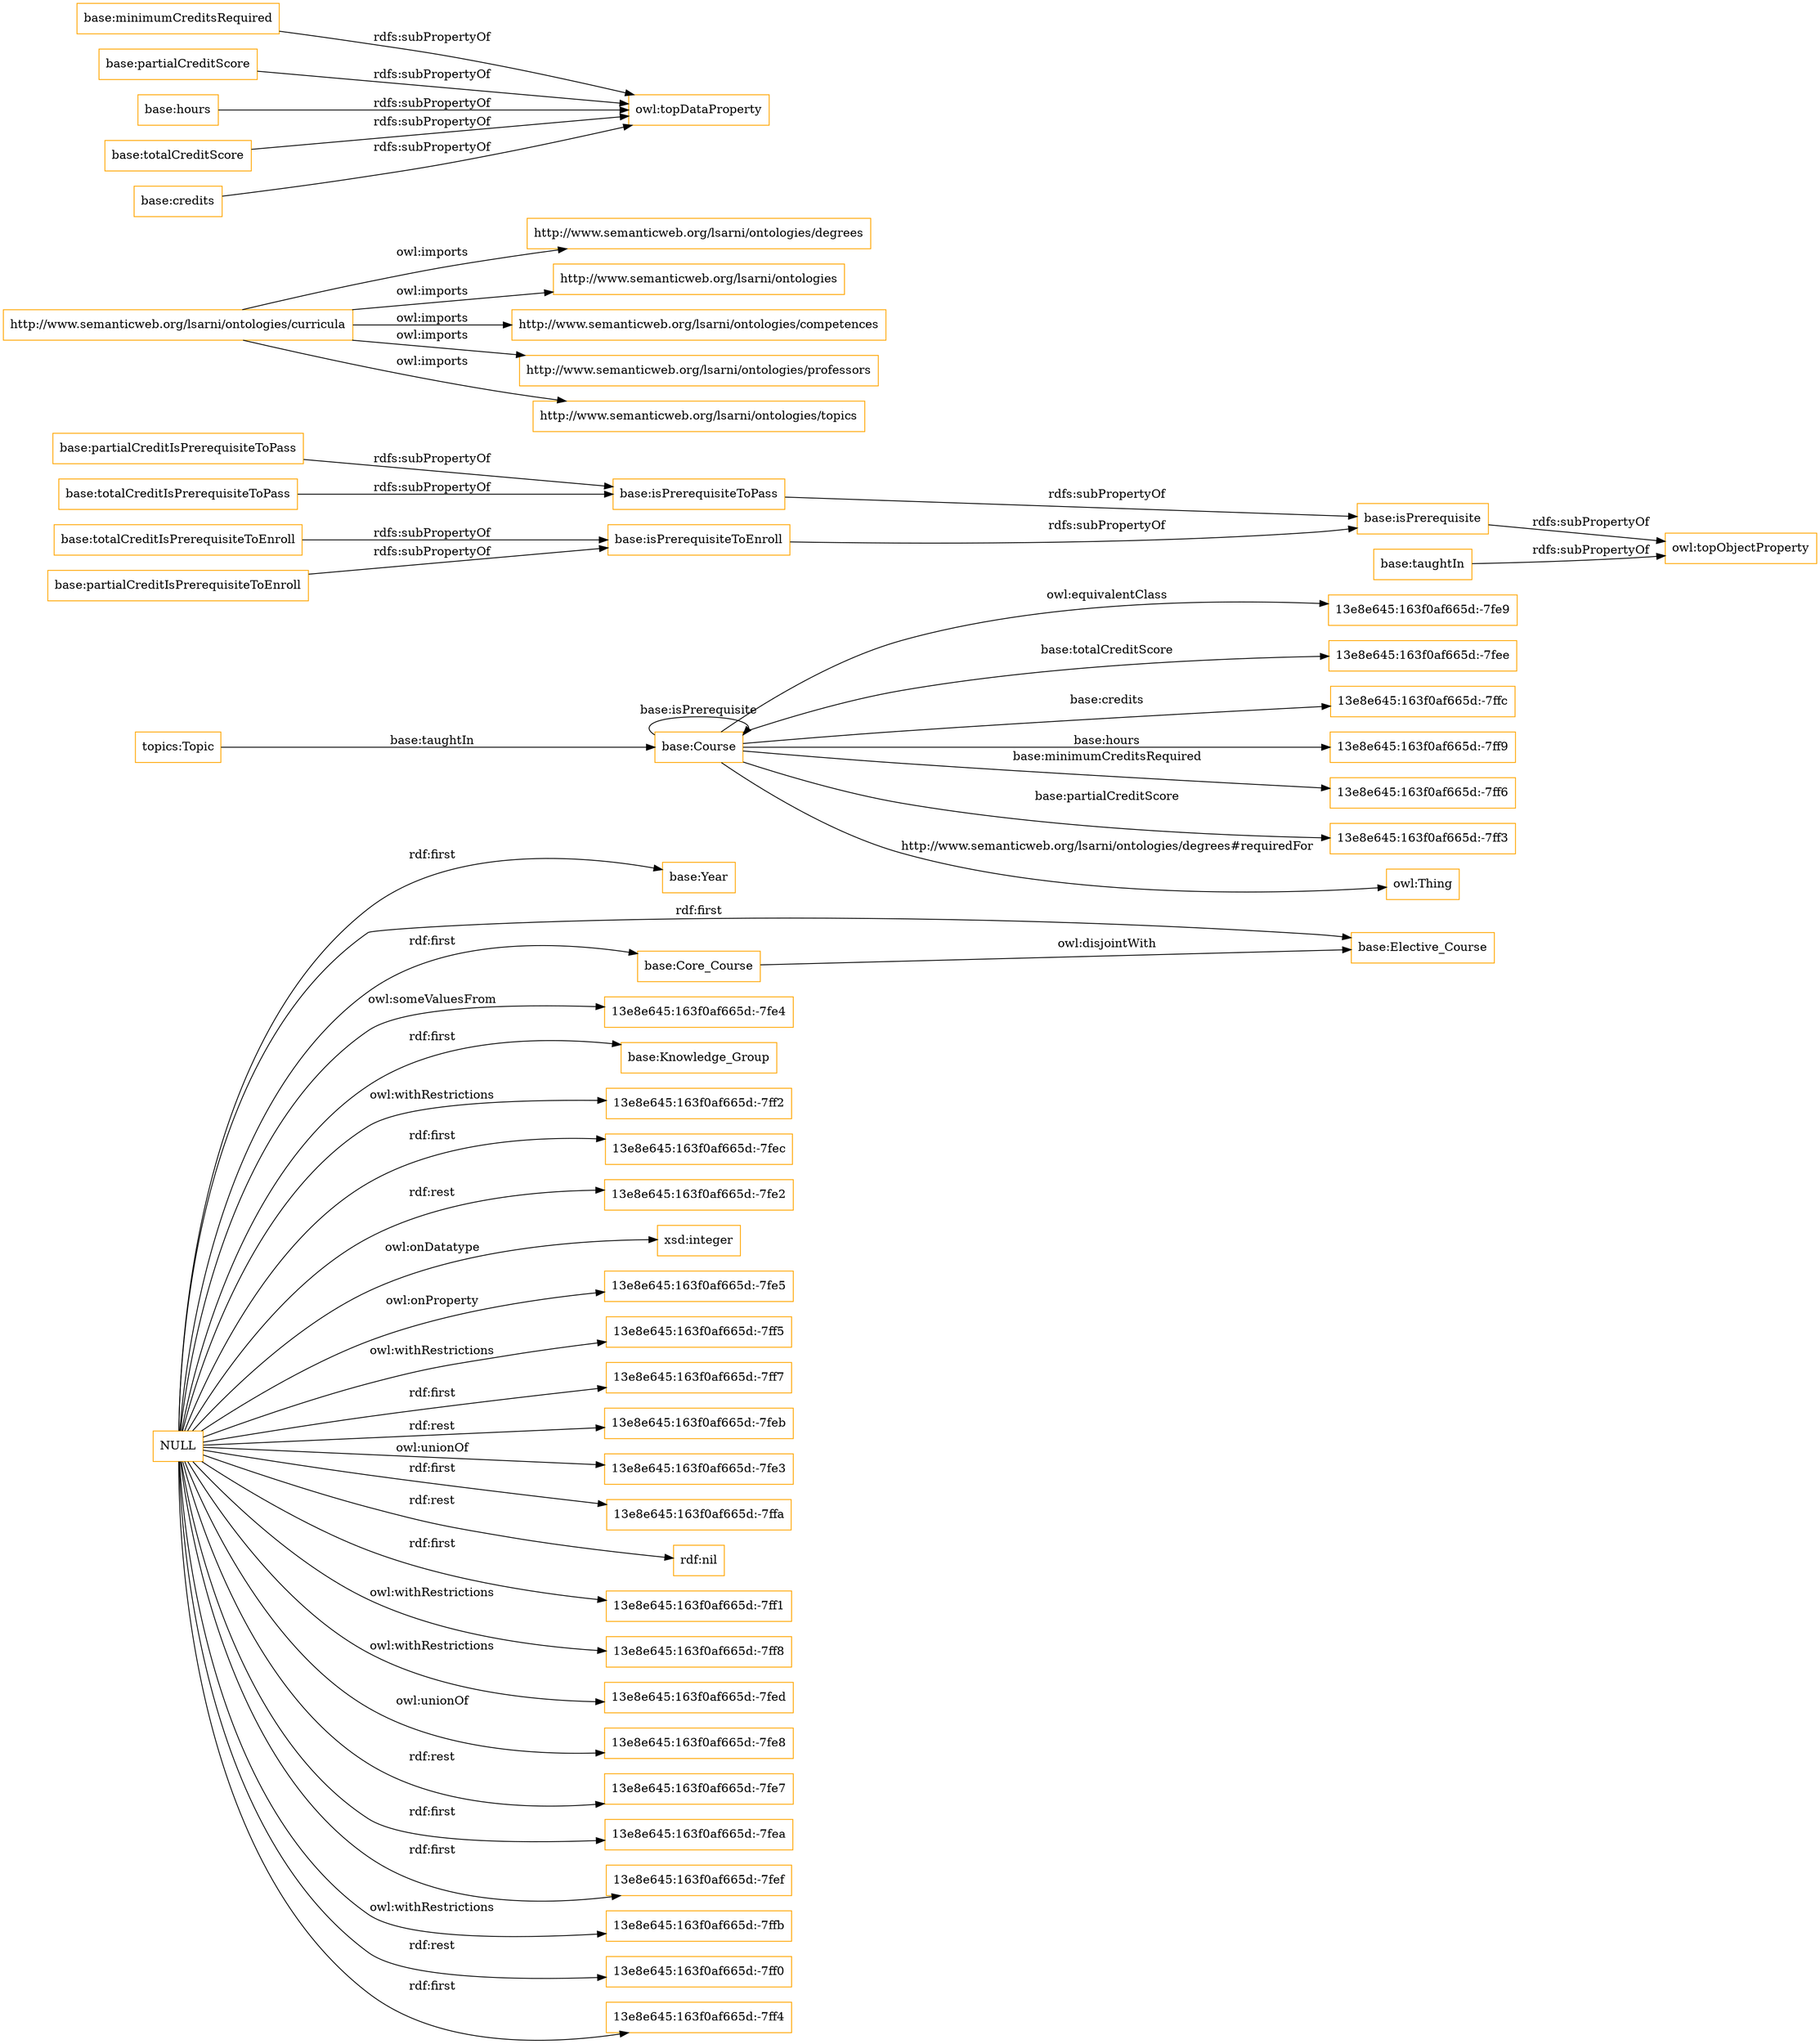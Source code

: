 digraph ar2dtool_diagram { 
rankdir=LR;
size="1501"
node [shape = rectangle, color="orange"]; "base:Year" "base:Elective_Course" "base:Core_Course" "base:Course" "13e8e645:163f0af665d:-7fe4" "13e8e645:163f0af665d:-7fe9" "base:Knowledge_Group" ; /*classes style*/
	"NULL" -> "base:Knowledge_Group" [ label = "rdf:first" ];
	"NULL" -> "13e8e645:163f0af665d:-7ff2" [ label = "owl:withRestrictions" ];
	"NULL" -> "13e8e645:163f0af665d:-7fec" [ label = "rdf:first" ];
	"NULL" -> "13e8e645:163f0af665d:-7fe2" [ label = "rdf:rest" ];
	"NULL" -> "base:Core_Course" [ label = "rdf:first" ];
	"NULL" -> "xsd:integer" [ label = "owl:onDatatype" ];
	"NULL" -> "13e8e645:163f0af665d:-7fe5" [ label = "owl:onProperty" ];
	"NULL" -> "13e8e645:163f0af665d:-7ff5" [ label = "owl:withRestrictions" ];
	"NULL" -> "13e8e645:163f0af665d:-7ff7" [ label = "rdf:first" ];
	"NULL" -> "13e8e645:163f0af665d:-7feb" [ label = "rdf:rest" ];
	"NULL" -> "13e8e645:163f0af665d:-7fe4" [ label = "owl:someValuesFrom" ];
	"NULL" -> "13e8e645:163f0af665d:-7fe3" [ label = "owl:unionOf" ];
	"NULL" -> "13e8e645:163f0af665d:-7ffa" [ label = "rdf:first" ];
	"NULL" -> "rdf:nil" [ label = "rdf:rest" ];
	"NULL" -> "base:Elective_Course" [ label = "rdf:first" ];
	"NULL" -> "base:Year" [ label = "rdf:first" ];
	"NULL" -> "13e8e645:163f0af665d:-7ff1" [ label = "rdf:first" ];
	"NULL" -> "13e8e645:163f0af665d:-7ff8" [ label = "owl:withRestrictions" ];
	"NULL" -> "13e8e645:163f0af665d:-7fed" [ label = "owl:withRestrictions" ];
	"NULL" -> "13e8e645:163f0af665d:-7fe8" [ label = "owl:unionOf" ];
	"NULL" -> "13e8e645:163f0af665d:-7fe7" [ label = "rdf:rest" ];
	"NULL" -> "13e8e645:163f0af665d:-7fea" [ label = "rdf:first" ];
	"NULL" -> "13e8e645:163f0af665d:-7fef" [ label = "rdf:first" ];
	"NULL" -> "13e8e645:163f0af665d:-7ffb" [ label = "owl:withRestrictions" ];
	"NULL" -> "13e8e645:163f0af665d:-7ff0" [ label = "rdf:rest" ];
	"NULL" -> "13e8e645:163f0af665d:-7ff4" [ label = "rdf:first" ];
	"base:partialCreditIsPrerequisiteToPass" -> "base:isPrerequisiteToPass" [ label = "rdfs:subPropertyOf" ];
	"base:partialCreditIsPrerequisiteToEnroll" -> "base:isPrerequisiteToEnroll" [ label = "rdfs:subPropertyOf" ];
	"http://www.semanticweb.org/lsarni/ontologies/curricula" -> "http://www.semanticweb.org/lsarni/ontologies/degrees" [ label = "owl:imports" ];
	"http://www.semanticweb.org/lsarni/ontologies/curricula" -> "http://www.semanticweb.org/lsarni/ontologies" [ label = "owl:imports" ];
	"http://www.semanticweb.org/lsarni/ontologies/curricula" -> "http://www.semanticweb.org/lsarni/ontologies/competences" [ label = "owl:imports" ];
	"http://www.semanticweb.org/lsarni/ontologies/curricula" -> "http://www.semanticweb.org/lsarni/ontologies/professors" [ label = "owl:imports" ];
	"http://www.semanticweb.org/lsarni/ontologies/curricula" -> "http://www.semanticweb.org/lsarni/ontologies/topics" [ label = "owl:imports" ];
	"base:minimumCreditsRequired" -> "owl:topDataProperty" [ label = "rdfs:subPropertyOf" ];
	"base:partialCreditScore" -> "owl:topDataProperty" [ label = "rdfs:subPropertyOf" ];
	"base:taughtIn" -> "owl:topObjectProperty" [ label = "rdfs:subPropertyOf" ];
	"base:hours" -> "owl:topDataProperty" [ label = "rdfs:subPropertyOf" ];
	"base:Core_Course" -> "base:Elective_Course" [ label = "owl:disjointWith" ];
	"base:totalCreditScore" -> "owl:topDataProperty" [ label = "rdfs:subPropertyOf" ];
	"base:Course" -> "13e8e645:163f0af665d:-7fe9" [ label = "owl:equivalentClass" ];
	"base:isPrerequisite" -> "owl:topObjectProperty" [ label = "rdfs:subPropertyOf" ];
	"base:isPrerequisiteToPass" -> "base:isPrerequisite" [ label = "rdfs:subPropertyOf" ];
	"base:totalCreditIsPrerequisiteToEnroll" -> "base:isPrerequisiteToEnroll" [ label = "rdfs:subPropertyOf" ];
	"base:totalCreditIsPrerequisiteToPass" -> "base:isPrerequisiteToPass" [ label = "rdfs:subPropertyOf" ];
	"base:isPrerequisiteToEnroll" -> "base:isPrerequisite" [ label = "rdfs:subPropertyOf" ];
	"base:credits" -> "owl:topDataProperty" [ label = "rdfs:subPropertyOf" ];
	"base:Course" -> "13e8e645:163f0af665d:-7fee" [ label = "base:totalCreditScore" ];
	"base:Course" -> "13e8e645:163f0af665d:-7ffc" [ label = "base:credits" ];
	"base:Course" -> "13e8e645:163f0af665d:-7ff9" [ label = "base:hours" ];
	"base:Course" -> "base:Course" [ label = "base:isPrerequisite" ];
	"base:Course" -> "13e8e645:163f0af665d:-7ff6" [ label = "base:minimumCreditsRequired" ];
	"topics:Topic" -> "base:Course" [ label = "base:taughtIn" ];
	"base:Course" -> "13e8e645:163f0af665d:-7ff3" [ label = "base:partialCreditScore" ];
	"base:Course" -> "owl:Thing" [ label = "http://www.semanticweb.org/lsarni/ontologies/degrees#requiredFor" ];

}
